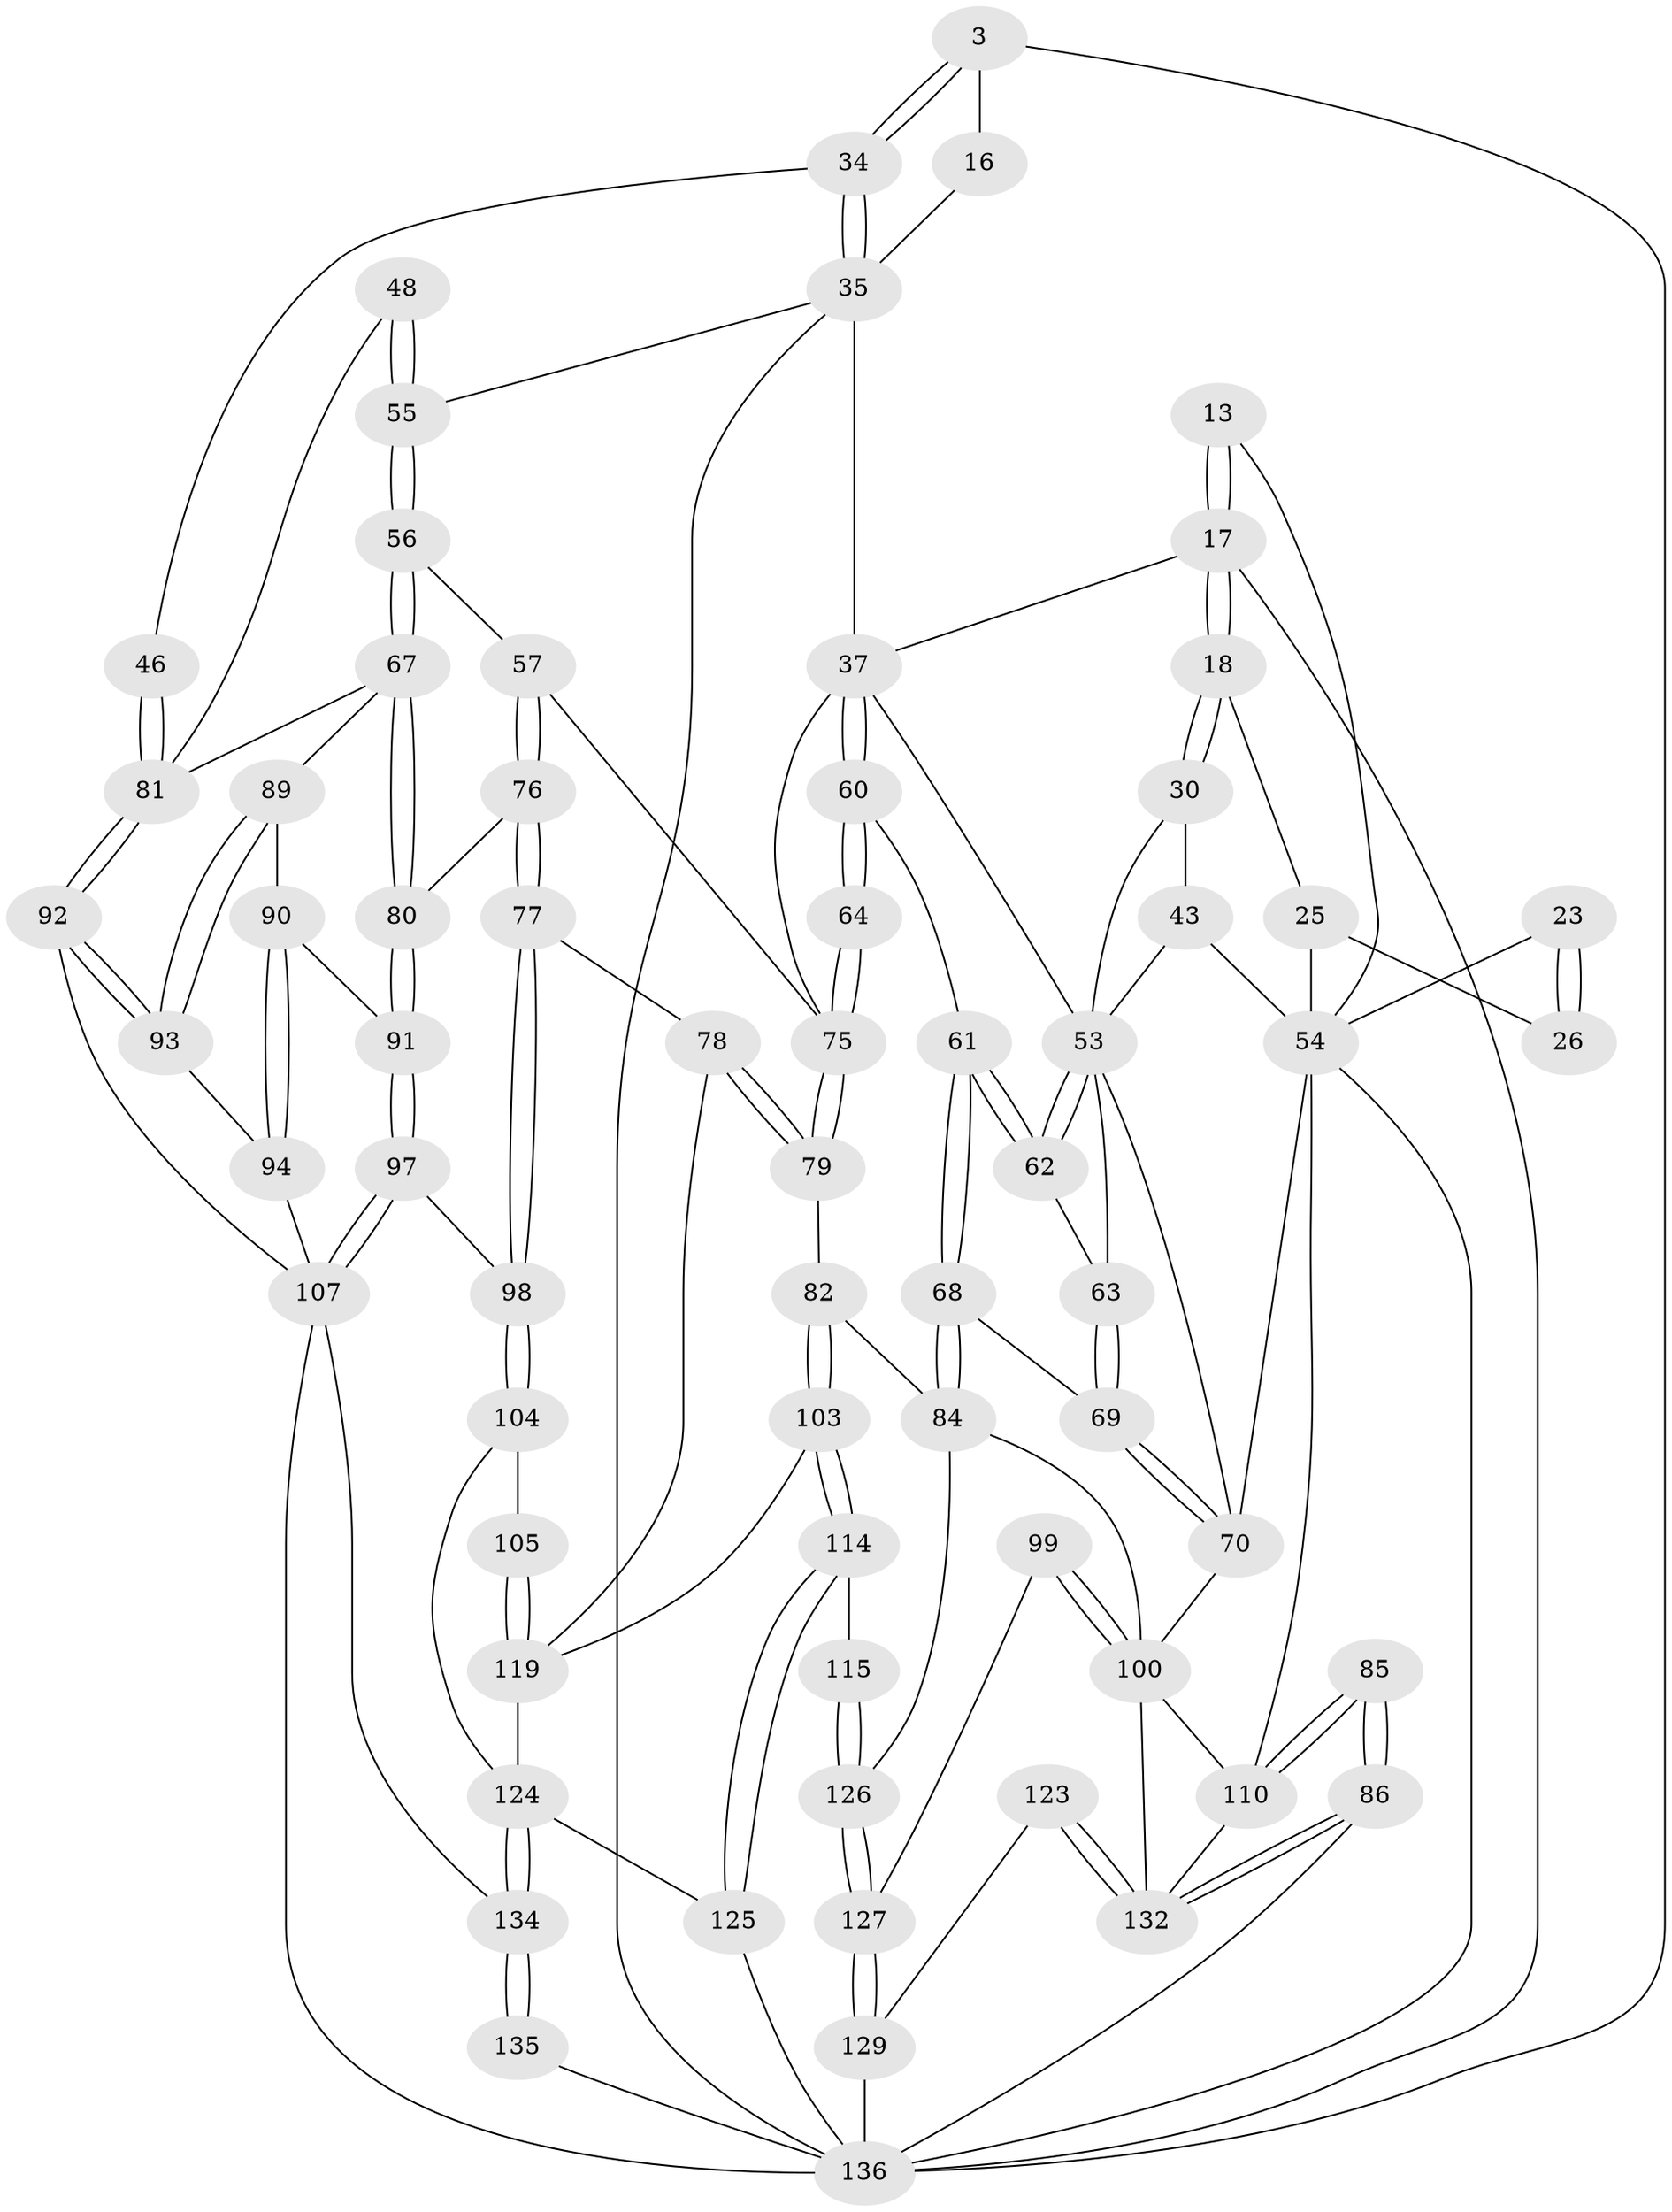 // original degree distribution, {3: 0.022058823529411766, 4: 0.22794117647058823, 6: 0.22794117647058823, 5: 0.5220588235294118}
// Generated by graph-tools (version 1.1) at 2025/05/03/04/25 22:05:57]
// undirected, 68 vertices, 158 edges
graph export_dot {
graph [start="1"]
  node [color=gray90,style=filled];
  3 [pos="+1+0",super="+2+1"];
  13 [pos="+0.1427667899650867+0.004671974606493302"];
  16 [pos="+0.6653383880097274+0.14939334689480877",super="+7"];
  17 [pos="+0.2557232962648592+0.20093107151058281",super="+11+12"];
  18 [pos="+0.2185771342249038+0.2610246914187495"];
  23 [pos="+0+0.2774924491355822"];
  25 [pos="+0.1234816026245559+0.2650329172198972",super="+20+21"];
  26 [pos="+0.08699284315013102+0.21187088586384434",super="+24"];
  30 [pos="+0.2295521369581369+0.2841066229128536",super="+29"];
  34 [pos="+1+0.02511026213003651"];
  35 [pos="+1+0.2050739796258785",super="+31+33"];
  37 [pos="+0.5338902105346386+0.387105712314474",super="+27+36"];
  43 [pos="+0.2543325455022069+0.37523828779138396",super="+42"];
  46 [pos="+1+0.47258730143311944"];
  48 [pos="+0.8659532811470538+0.4018099852185917"];
  53 [pos="+0.37618758682712017+0.37829002673216566",super="+28+50"];
  54 [pos="+0+0.49941105552932474",super="+52+39+22+38+40+15"];
  55 [pos="+0.7763969871869693+0.4250459384750327",super="+44+45"];
  56 [pos="+0.7563931587539671+0.4948122168537303"];
  57 [pos="+0.6647842731666512+0.5309722329203578"];
  60 [pos="+0.4132011183092435+0.5473087137208769"];
  61 [pos="+0.40388585426311396+0.5446629998418293"];
  62 [pos="+0.37005575521704664+0.4279903875626459"];
  63 [pos="+0.24521885873559532+0.45642376769731124"];
  64 [pos="+0.4678339427511656+0.5814571516146344"];
  67 [pos="+0.8085474067074422+0.5602062095516628",super="+66"];
  68 [pos="+0.35293581585710826+0.5691357153955343"];
  69 [pos="+0.33885051993089316+0.5660230359300612"];
  70 [pos="+0.17263532373075216+0.5776614157981647",super="+51"];
  75 [pos="+0.5066857136517322+0.6247653418896546",super="+58+59"];
  76 [pos="+0.6840751627423812+0.6617205780209082"];
  77 [pos="+0.6285730420188314+0.6974853611684259"];
  78 [pos="+0.5821815851927028+0.7076850131414698"];
  79 [pos="+0.5102721448886942+0.6483131480669373"];
  80 [pos="+0.7467003802552836+0.6826091319894295"];
  81 [pos="+1+0.546836147572806",super="+65+47"];
  82 [pos="+0.456552739780047+0.7136260535680566"];
  84 [pos="+0.3071575762812471+0.7169090848503388",super="+83"];
  85 [pos="+0+1"];
  86 [pos="+0+1"];
  89 [pos="+0.8786616420561933+0.6120238950007529"];
  90 [pos="+0.8304067533761481+0.6728974356480153"];
  91 [pos="+0.7678540893895618+0.7227530840053853"];
  92 [pos="+1+0.7015777038144082"];
  93 [pos="+0.9300068703038965+0.7080022656826283"];
  94 [pos="+0.8905958692733338+0.7536861455827889"];
  97 [pos="+0.7720366445417153+0.7434548994857988"];
  98 [pos="+0.6992170009631941+0.764005178151524"];
  99 [pos="+0.2566605480776468+0.7669356250239517"];
  100 [pos="+0.17787246849094585+0.8211566238409871",super="+72+71+88"];
  103 [pos="+0.4713410447507507+0.805017626805782"];
  104 [pos="+0.6641342838352309+0.8063332630918223"];
  105 [pos="+0.592754051579136+0.7741591621652396"];
  107 [pos="+0.8236186910473277+0.8031077767537566",super="+106"];
  110 [pos="+0.08497219385024272+0.8091818384263677",super="+74"];
  114 [pos="+0.4590623308437043+0.8370941200368882"];
  115 [pos="+0.4091757474334107+0.8400781421943646"];
  119 [pos="+0.5714261097432526+0.8587029159363982",super="+102+101"];
  123 [pos="+0.21619561364893045+0.9406169605324616"];
  124 [pos="+0.553074006887585+0.8989746378741044",super="+120"];
  125 [pos="+0.4804405997098343+0.8683095778698722"];
  126 [pos="+0.35230003364463963+0.9070236544842271",super="+112+111"];
  127 [pos="+0.3423080163827219+0.9340370581545703",super="+121"];
  129 [pos="+0.32180012501639343+1",super="+122"];
  132 [pos="+0.05669129150412216+0.9709543772150334",super="+109+108"];
  134 [pos="+0.5730668544707235+0.9980024123490189",super="+133+117"];
  135 [pos="+0.5366599074903178+1",super="+131"];
  136 [pos="+0.367135064508359+1",super="+128+95"];
  3 -- 34;
  3 -- 34;
  3 -- 16 [weight=2];
  3 -- 136 [weight=2];
  13 -- 17 [weight=2];
  13 -- 17;
  13 -- 54;
  16 -- 35 [weight=2];
  17 -- 18;
  17 -- 18;
  17 -- 136;
  17 -- 37;
  18 -- 30;
  18 -- 30;
  18 -- 25;
  23 -- 26 [weight=2];
  23 -- 26;
  23 -- 54;
  25 -- 26 [weight=2];
  25 -- 54 [weight=3];
  30 -- 43 [weight=2];
  30 -- 53;
  34 -- 35;
  34 -- 35;
  34 -- 46;
  35 -- 55;
  35 -- 136;
  35 -- 37 [weight=2];
  37 -- 60;
  37 -- 60;
  37 -- 53;
  37 -- 75;
  43 -- 54 [weight=2];
  43 -- 53;
  46 -- 81 [weight=2];
  46 -- 81;
  48 -- 55 [weight=2];
  48 -- 55;
  48 -- 81;
  53 -- 62;
  53 -- 62;
  53 -- 70;
  53 -- 63;
  54 -- 70;
  54 -- 110;
  54 -- 136;
  55 -- 56;
  55 -- 56;
  56 -- 57;
  56 -- 67;
  56 -- 67;
  57 -- 76;
  57 -- 76;
  57 -- 75;
  60 -- 61;
  60 -- 64;
  60 -- 64;
  61 -- 62;
  61 -- 62;
  61 -- 68;
  61 -- 68;
  62 -- 63;
  63 -- 69;
  63 -- 69;
  64 -- 75 [weight=2];
  64 -- 75;
  67 -- 80;
  67 -- 80;
  67 -- 81;
  67 -- 89;
  68 -- 69;
  68 -- 84;
  68 -- 84;
  69 -- 70;
  69 -- 70;
  70 -- 100;
  75 -- 79;
  75 -- 79;
  76 -- 77;
  76 -- 77;
  76 -- 80;
  77 -- 78;
  77 -- 98;
  77 -- 98;
  78 -- 79;
  78 -- 79;
  78 -- 119;
  79 -- 82;
  80 -- 91;
  80 -- 91;
  81 -- 92;
  81 -- 92;
  82 -- 103;
  82 -- 103;
  82 -- 84;
  84 -- 100;
  84 -- 126;
  85 -- 86;
  85 -- 86;
  85 -- 110 [weight=2];
  85 -- 110;
  86 -- 132;
  86 -- 132;
  86 -- 136;
  89 -- 90;
  89 -- 93;
  89 -- 93;
  90 -- 91;
  90 -- 94;
  90 -- 94;
  91 -- 97;
  91 -- 97;
  92 -- 93;
  92 -- 93;
  92 -- 107;
  93 -- 94;
  94 -- 107;
  97 -- 98;
  97 -- 107;
  97 -- 107;
  98 -- 104;
  98 -- 104;
  99 -- 100 [weight=2];
  99 -- 100;
  99 -- 127;
  100 -- 110;
  100 -- 132;
  103 -- 114;
  103 -- 114;
  103 -- 119;
  104 -- 105;
  104 -- 124;
  105 -- 119 [weight=2];
  105 -- 119;
  107 -- 134;
  107 -- 136;
  110 -- 132;
  114 -- 115;
  114 -- 125;
  114 -- 125;
  115 -- 126 [weight=2];
  115 -- 126;
  119 -- 124;
  123 -- 132 [weight=2];
  123 -- 132;
  123 -- 129;
  124 -- 125;
  124 -- 134 [weight=2];
  124 -- 134;
  125 -- 136;
  126 -- 127 [weight=2];
  126 -- 127;
  127 -- 129 [weight=2];
  127 -- 129;
  129 -- 136;
  134 -- 135 [weight=3];
  134 -- 135;
  135 -- 136 [weight=2];
}

